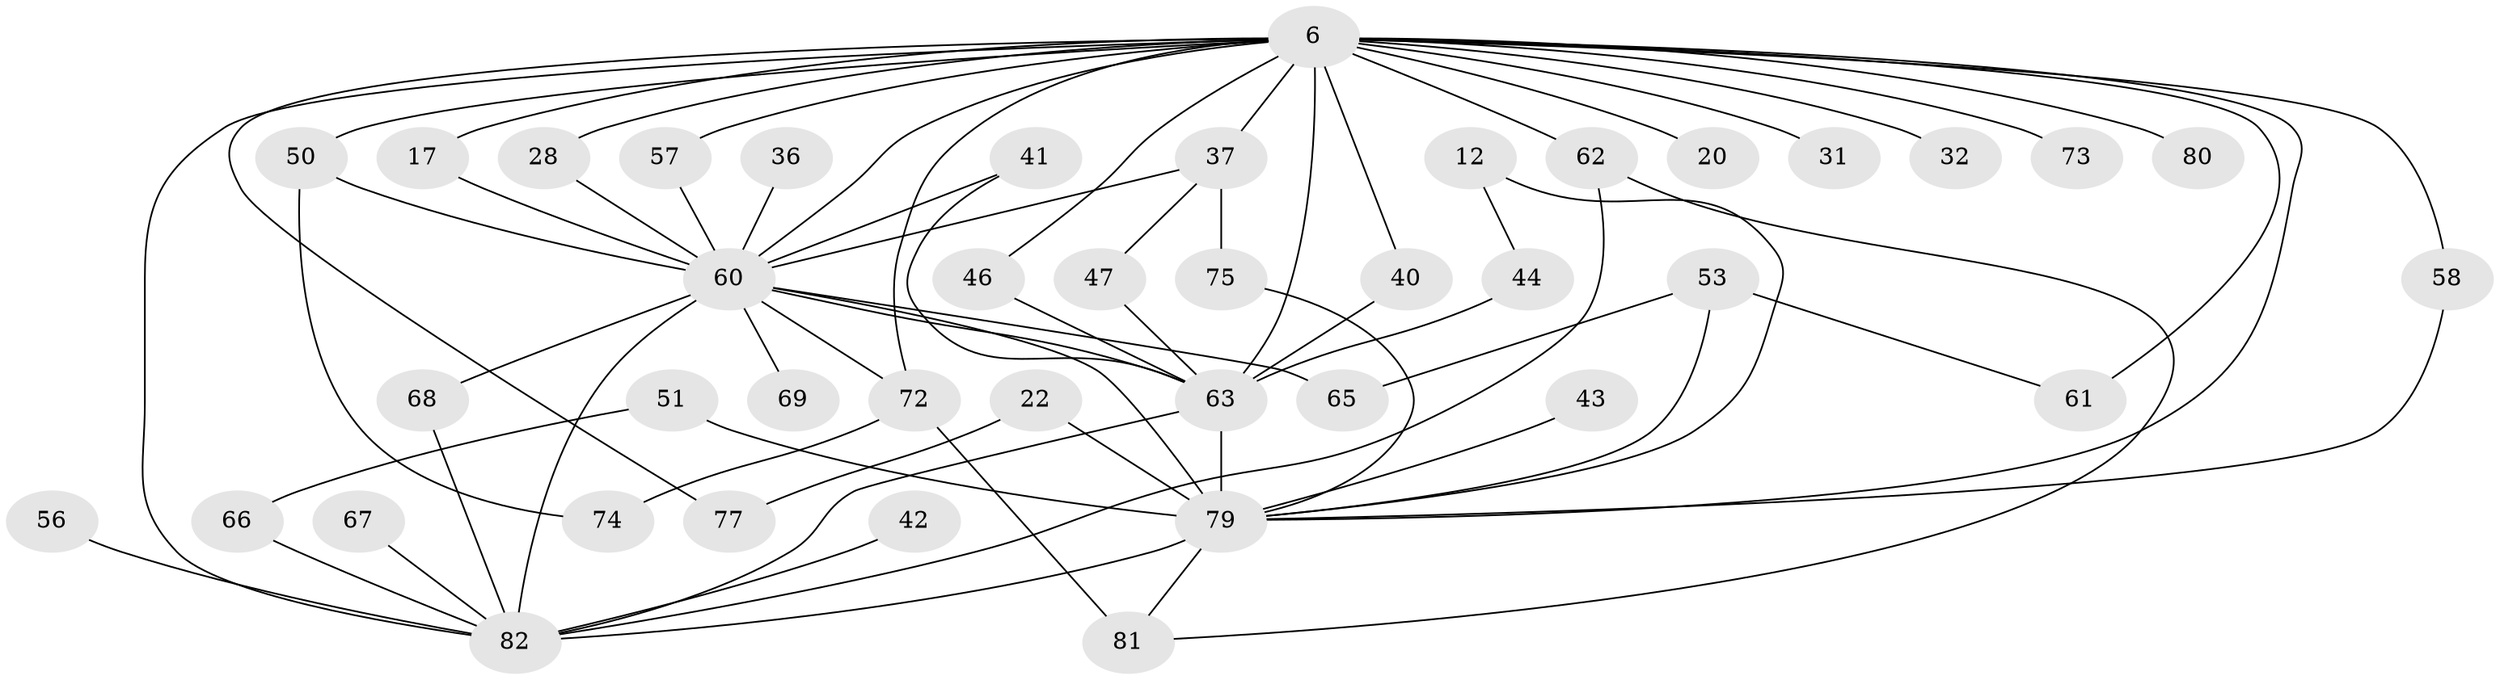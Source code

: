 // original degree distribution, {20: 0.036585365853658534, 11: 0.012195121951219513, 30: 0.012195121951219513, 15: 0.024390243902439025, 16: 0.012195121951219513, 23: 0.012195121951219513, 14: 0.012195121951219513, 5: 0.04878048780487805, 3: 0.13414634146341464, 4: 0.10975609756097561, 6: 0.012195121951219513, 2: 0.5609756097560976, 7: 0.012195121951219513}
// Generated by graph-tools (version 1.1) at 2025/47/03/04/25 21:47:46]
// undirected, 41 vertices, 68 edges
graph export_dot {
graph [start="1"]
  node [color=gray90,style=filled];
  6 [super="+3"];
  12;
  17;
  20;
  22;
  28;
  31;
  32;
  36;
  37 [super="+34"];
  40;
  41;
  42;
  43;
  44;
  46;
  47;
  50 [super="+23"];
  51;
  53 [super="+19"];
  56;
  57;
  58;
  60 [super="+29+8+52"];
  61;
  62 [super="+21+24"];
  63 [super="+39+7"];
  65;
  66;
  67;
  68 [super="+25"];
  69;
  72 [super="+64+48+59"];
  73 [super="+71"];
  74;
  75;
  77;
  79 [super="+35+49+30+10"];
  80;
  81 [super="+55+76"];
  82 [super="+78+70+9"];
  6 -- 20 [weight=2];
  6 -- 40;
  6 -- 57;
  6 -- 80 [weight=2];
  6 -- 73 [weight=2];
  6 -- 77;
  6 -- 17;
  6 -- 28;
  6 -- 31;
  6 -- 32;
  6 -- 37 [weight=3];
  6 -- 46;
  6 -- 50;
  6 -- 58;
  6 -- 61;
  6 -- 62 [weight=3];
  6 -- 79 [weight=6];
  6 -- 60 [weight=5];
  6 -- 72 [weight=3];
  6 -- 82 [weight=5];
  6 -- 63 [weight=4];
  12 -- 44;
  12 -- 79 [weight=2];
  17 -- 60;
  22 -- 77;
  22 -- 79 [weight=2];
  28 -- 60;
  36 -- 60 [weight=2];
  37 -- 75;
  37 -- 47;
  37 -- 60;
  40 -- 63;
  41 -- 60;
  41 -- 63;
  42 -- 82 [weight=2];
  43 -- 79 [weight=2];
  44 -- 63;
  46 -- 63;
  47 -- 63;
  50 -- 60 [weight=2];
  50 -- 74;
  51 -- 66;
  51 -- 79 [weight=2];
  53 -- 79 [weight=2];
  53 -- 65;
  53 -- 61;
  56 -- 82 [weight=2];
  57 -- 60;
  58 -- 79;
  60 -- 79 [weight=8];
  60 -- 65;
  60 -- 68 [weight=2];
  60 -- 69 [weight=2];
  60 -- 72 [weight=2];
  60 -- 82 [weight=8];
  60 -- 63 [weight=4];
  62 -- 81;
  62 -- 82;
  63 -- 82 [weight=5];
  63 -- 79 [weight=7];
  66 -- 82;
  67 -- 82 [weight=2];
  68 -- 82;
  72 -- 81 [weight=2];
  72 -- 74;
  75 -- 79;
  79 -- 81;
  79 -- 82 [weight=8];
}
